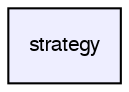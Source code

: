 digraph "strategy/" {
  bgcolor=transparent;
  compound=true
  node [ fontsize="10", fontname="FreeSans"];
  edge [ labelfontsize="10", labelfontname="FreeSans"];
  dir_a974bd797aec674cf3748ad59a7acb61 [shape=box, label="strategy", style="filled", fillcolor="#eeeeff", pencolor="black", URL="dir_a974bd797aec674cf3748ad59a7acb61.html"];
}
